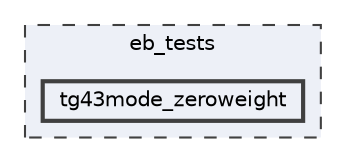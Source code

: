 digraph "/Users/marc/Developer/EGSnrc/HEN_HOUSE/user_codes/egs_brachy/egs_brachy/eb_tests/tg43mode_zeroweight"
{
 // LATEX_PDF_SIZE
  bgcolor="transparent";
  edge [fontname=Helvetica,fontsize=10,labelfontname=Helvetica,labelfontsize=10];
  node [fontname=Helvetica,fontsize=10,shape=box,height=0.2,width=0.4];
  compound=true
  subgraph clusterdir_c28d9f9e47a4b1e1799ddc7c63b84293 {
    graph [ bgcolor="#edf0f7", pencolor="grey25", label="eb_tests", fontname=Helvetica,fontsize=10 style="filled,dashed", URL="dir_c28d9f9e47a4b1e1799ddc7c63b84293.html",tooltip=""]
  dir_33bbb96afdd5cc99b3b761e0ff411b2b [label="tg43mode_zeroweight", fillcolor="#edf0f7", color="grey25", style="filled,bold", URL="dir_33bbb96afdd5cc99b3b761e0ff411b2b.html",tooltip=""];
  }
}
